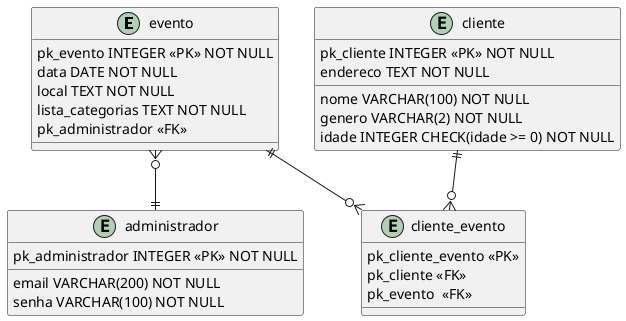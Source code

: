 @startuml eventos sociais

entity evento{
    pk_evento INTEGER <<PK>> NOT NULL
    data DATE NOT NULL
    local TEXT NOT NULL
    lista_categorias TEXT NOT NULL
    pk_administrador <<FK>>
}

entity cliente{
    pk_cliente INTEGER <<PK>> NOT NULL
    nome VARCHAR(100) NOT NULL
    genero VARCHAR(2) NOT NULL
    idade INTEGER CHECK(idade >= 0) NOT NULL
    endereco TEXT NOT NULL
}

entity administrador{
    pk_administrador INTEGER <<PK>> NOT NULL
    email VARCHAR(200) NOT NULL
    senha VARCHAR(100) NOT NULL
}

entity cliente_evento{
    pk_cliente_evento <<PK>>
    pk_cliente <<FK>>
    pk_evento  <<FK>>
}

cliente ||--o{ cliente_evento
evento ||--o{ cliente_evento
evento }o--|| administrador

@enduml